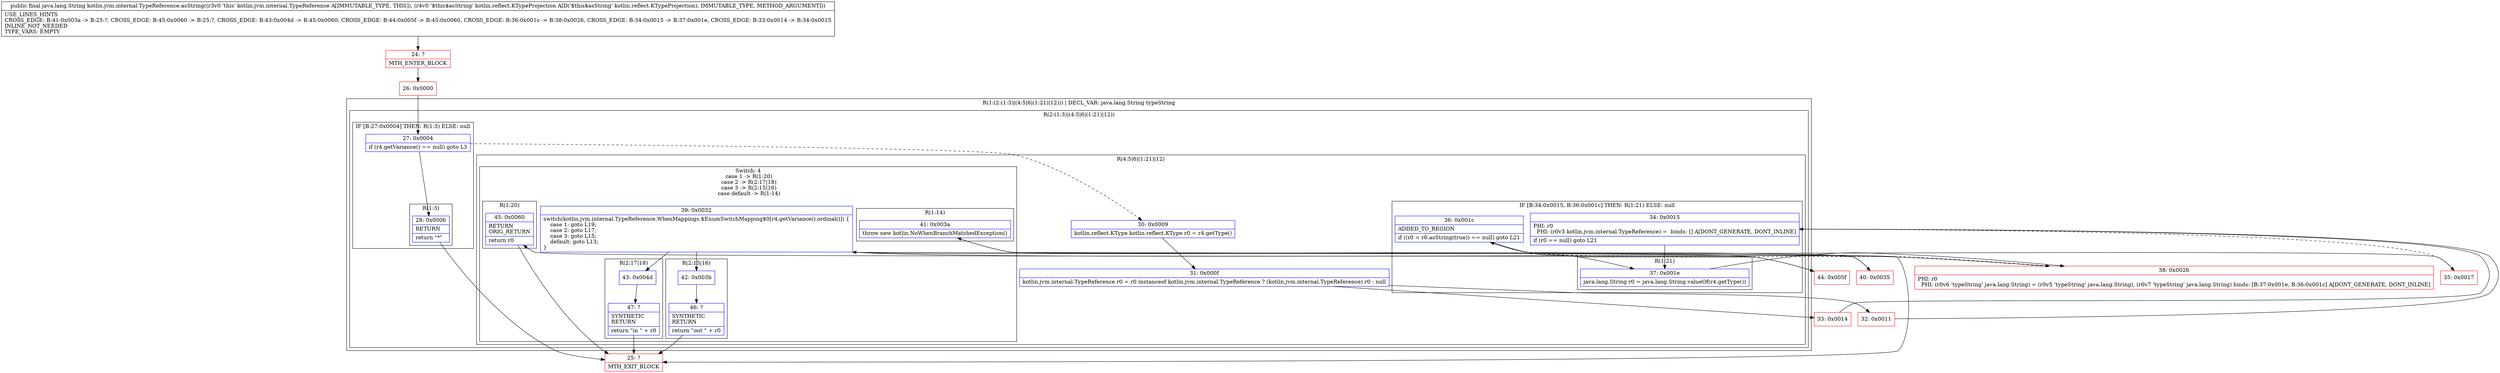 digraph "CFG forkotlin.jvm.internal.TypeReference.asString(Lkotlin\/reflect\/KTypeProjection;)Ljava\/lang\/String;" {
subgraph cluster_Region_2046124869 {
label = "R(1:(2:(1:3)|(4:5|6|(1:21)|12))) | DECL_VAR: java.lang.String typeString\l";
node [shape=record,color=blue];
subgraph cluster_Region_970776505 {
label = "R(2:(1:3)|(4:5|6|(1:21)|12))";
node [shape=record,color=blue];
subgraph cluster_IfRegion_558395232 {
label = "IF [B:27:0x0004] THEN: R(1:3) ELSE: null";
node [shape=record,color=blue];
Node_27 [shape=record,label="{27\:\ 0x0004|if (r4.getVariance() == null) goto L3\l}"];
subgraph cluster_Region_86511106 {
label = "R(1:3)";
node [shape=record,color=blue];
Node_28 [shape=record,label="{28\:\ 0x0006|RETURN\l|return \"*\"\l}"];
}
}
subgraph cluster_Region_1625097118 {
label = "R(4:5|6|(1:21)|12)";
node [shape=record,color=blue];
Node_30 [shape=record,label="{30\:\ 0x0009|kotlin.reflect.KType kotlin.reflect.KType r0 = r4.getType()\l}"];
Node_31 [shape=record,label="{31\:\ 0x000f|kotlin.jvm.internal.TypeReference r0 = r0 instanceof kotlin.jvm.internal.TypeReference ? (kotlin.jvm.internal.TypeReference) r0 : null\l}"];
subgraph cluster_IfRegion_1352349037 {
label = "IF [B:34:0x0015, B:36:0x001c] THEN: R(1:21) ELSE: null";
node [shape=record,color=blue];
Node_34 [shape=record,label="{34\:\ 0x0015|PHI: r0 \l  PHI: (r0v3 kotlin.jvm.internal.TypeReference) =  binds: [] A[DONT_GENERATE, DONT_INLINE]\l|if (r0 == null) goto L21\l}"];
Node_36 [shape=record,label="{36\:\ 0x001c|ADDED_TO_REGION\l|if ((r0 = r0.asString(true)) == null) goto L21\l}"];
subgraph cluster_Region_102082248 {
label = "R(1:21)";
node [shape=record,color=blue];
Node_37 [shape=record,label="{37\:\ 0x001e|java.lang.String r0 = java.lang.String.valueOf(r4.getType())\l}"];
}
}
subgraph cluster_SwitchRegion_1461041833 {
label = "Switch: 4
 case 1 -> R(1:20)
 case 2 -> R(2:17|18)
 case 3 -> R(2:15|16)
 case default -> R(1:14)";
node [shape=record,color=blue];
Node_39 [shape=record,label="{39\:\ 0x0032|switch(kotlin.jvm.internal.TypeReference.WhenMappings.$EnumSwitchMapping$0[r4.getVariance().ordinal()]) \{\l    case 1: goto L19;\l    case 2: goto L17;\l    case 3: goto L15;\l    default: goto L13;\l\}\l}"];
subgraph cluster_Region_1834763741 {
label = "R(1:20)";
node [shape=record,color=blue];
Node_45 [shape=record,label="{45\:\ 0x0060|RETURN\lORIG_RETURN\l|return r0\l}"];
}
subgraph cluster_Region_1695906331 {
label = "R(2:17|18)";
node [shape=record,color=blue];
Node_43 [shape=record,label="{43\:\ 0x004d}"];
Node_47 [shape=record,label="{47\:\ ?|SYNTHETIC\lRETURN\l|return \"in \" + r0\l}"];
}
subgraph cluster_Region_1823214473 {
label = "R(2:15|16)";
node [shape=record,color=blue];
Node_42 [shape=record,label="{42\:\ 0x003b}"];
Node_46 [shape=record,label="{46\:\ ?|SYNTHETIC\lRETURN\l|return \"out \" + r0\l}"];
}
subgraph cluster_Region_149653221 {
label = "R(1:14)";
node [shape=record,color=blue];
Node_41 [shape=record,label="{41\:\ 0x003a|throw new kotlin.NoWhenBranchMatchedException()\l}"];
}
}
}
}
}
Node_24 [shape=record,color=red,label="{24\:\ ?|MTH_ENTER_BLOCK\l}"];
Node_26 [shape=record,color=red,label="{26\:\ 0x0000}"];
Node_25 [shape=record,color=red,label="{25\:\ ?|MTH_EXIT_BLOCK\l}"];
Node_32 [shape=record,color=red,label="{32\:\ 0x0011}"];
Node_35 [shape=record,color=red,label="{35\:\ 0x0017}"];
Node_38 [shape=record,color=red,label="{38\:\ 0x0026|PHI: r0 \l  PHI: (r0v6 'typeString' java.lang.String) = (r0v5 'typeString' java.lang.String), (r0v7 'typeString' java.lang.String) binds: [B:37:0x001e, B:36:0x001c] A[DONT_GENERATE, DONT_INLINE]\l}"];
Node_40 [shape=record,color=red,label="{40\:\ 0x0035}"];
Node_44 [shape=record,color=red,label="{44\:\ 0x005f}"];
Node_33 [shape=record,color=red,label="{33\:\ 0x0014}"];
MethodNode[shape=record,label="{public final java.lang.String kotlin.jvm.internal.TypeReference.asString((r3v0 'this' kotlin.jvm.internal.TypeReference A[IMMUTABLE_TYPE, THIS]), (r4v0 '$this$asString' kotlin.reflect.KTypeProjection A[D('$this$asString' kotlin.reflect.KTypeProjection), IMMUTABLE_TYPE, METHOD_ARGUMENT]))  | USE_LINES_HINTS\lCROSS_EDGE: B:41:0x003a \-\> B:25:?, CROSS_EDGE: B:45:0x0060 \-\> B:25:?, CROSS_EDGE: B:43:0x004d \-\> B:45:0x0060, CROSS_EDGE: B:44:0x005f \-\> B:45:0x0060, CROSS_EDGE: B:36:0x001c \-\> B:38:0x0026, CROSS_EDGE: B:34:0x0015 \-\> B:37:0x001e, CROSS_EDGE: B:33:0x0014 \-\> B:34:0x0015\lINLINE_NOT_NEEDED\lTYPE_VARS: EMPTY\l}"];
MethodNode -> Node_24;Node_27 -> Node_28;
Node_27 -> Node_30[style=dashed];
Node_28 -> Node_25;
Node_30 -> Node_31;
Node_31 -> Node_32;
Node_31 -> Node_33;
Node_34 -> Node_35[style=dashed];
Node_34 -> Node_37;
Node_36 -> Node_37;
Node_36 -> Node_38[style=dashed];
Node_37 -> Node_38;
Node_39 -> Node_40;
Node_39 -> Node_42;
Node_39 -> Node_43;
Node_39 -> Node_44;
Node_45 -> Node_25;
Node_43 -> Node_47;
Node_47 -> Node_25;
Node_42 -> Node_46;
Node_46 -> Node_25;
Node_41 -> Node_25;
Node_24 -> Node_26;
Node_26 -> Node_27;
Node_32 -> Node_34;
Node_35 -> Node_36;
Node_38 -> Node_39;
Node_40 -> Node_41;
Node_44 -> Node_45;
Node_33 -> Node_34;
}

